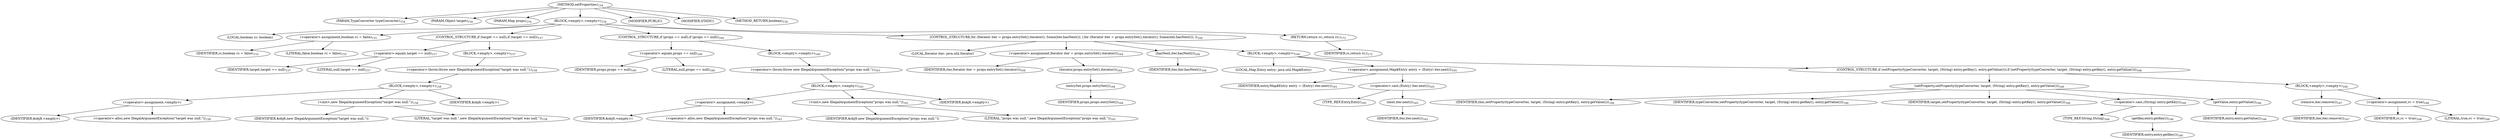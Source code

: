 digraph "setProperties" {  
"430" [label = <(METHOD,setProperties)<SUB>154</SUB>> ]
"431" [label = <(PARAM,TypeConverter typeConverter)<SUB>154</SUB>> ]
"432" [label = <(PARAM,Object target)<SUB>154</SUB>> ]
"433" [label = <(PARAM,Map props)<SUB>154</SUB>> ]
"434" [label = <(BLOCK,&lt;empty&gt;,&lt;empty&gt;)<SUB>154</SUB>> ]
"435" [label = <(LOCAL,boolean rc: boolean)> ]
"436" [label = <(&lt;operator&gt;.assignment,boolean rc = false)<SUB>155</SUB>> ]
"437" [label = <(IDENTIFIER,rc,boolean rc = false)<SUB>155</SUB>> ]
"438" [label = <(LITERAL,false,boolean rc = false)<SUB>155</SUB>> ]
"439" [label = <(CONTROL_STRUCTURE,if (target == null),if (target == null))<SUB>157</SUB>> ]
"440" [label = <(&lt;operator&gt;.equals,target == null)<SUB>157</SUB>> ]
"441" [label = <(IDENTIFIER,target,target == null)<SUB>157</SUB>> ]
"442" [label = <(LITERAL,null,target == null)<SUB>157</SUB>> ]
"443" [label = <(BLOCK,&lt;empty&gt;,&lt;empty&gt;)<SUB>157</SUB>> ]
"444" [label = <(&lt;operator&gt;.throw,throw new IllegalArgumentException(&quot;target was null.&quot;);)<SUB>158</SUB>> ]
"445" [label = <(BLOCK,&lt;empty&gt;,&lt;empty&gt;)<SUB>158</SUB>> ]
"446" [label = <(&lt;operator&gt;.assignment,&lt;empty&gt;)> ]
"447" [label = <(IDENTIFIER,$obj8,&lt;empty&gt;)> ]
"448" [label = <(&lt;operator&gt;.alloc,new IllegalArgumentException(&quot;target was null.&quot;))<SUB>158</SUB>> ]
"449" [label = <(&lt;init&gt;,new IllegalArgumentException(&quot;target was null.&quot;))<SUB>158</SUB>> ]
"450" [label = <(IDENTIFIER,$obj8,new IllegalArgumentException(&quot;target was null.&quot;))> ]
"451" [label = <(LITERAL,&quot;target was null.&quot;,new IllegalArgumentException(&quot;target was null.&quot;))<SUB>158</SUB>> ]
"452" [label = <(IDENTIFIER,$obj8,&lt;empty&gt;)> ]
"453" [label = <(CONTROL_STRUCTURE,if (props == null),if (props == null))<SUB>160</SUB>> ]
"454" [label = <(&lt;operator&gt;.equals,props == null)<SUB>160</SUB>> ]
"455" [label = <(IDENTIFIER,props,props == null)<SUB>160</SUB>> ]
"456" [label = <(LITERAL,null,props == null)<SUB>160</SUB>> ]
"457" [label = <(BLOCK,&lt;empty&gt;,&lt;empty&gt;)<SUB>160</SUB>> ]
"458" [label = <(&lt;operator&gt;.throw,throw new IllegalArgumentException(&quot;props was null.&quot;);)<SUB>161</SUB>> ]
"459" [label = <(BLOCK,&lt;empty&gt;,&lt;empty&gt;)<SUB>161</SUB>> ]
"460" [label = <(&lt;operator&gt;.assignment,&lt;empty&gt;)> ]
"461" [label = <(IDENTIFIER,$obj9,&lt;empty&gt;)> ]
"462" [label = <(&lt;operator&gt;.alloc,new IllegalArgumentException(&quot;props was null.&quot;))<SUB>161</SUB>> ]
"463" [label = <(&lt;init&gt;,new IllegalArgumentException(&quot;props was null.&quot;))<SUB>161</SUB>> ]
"464" [label = <(IDENTIFIER,$obj9,new IllegalArgumentException(&quot;props was null.&quot;))> ]
"465" [label = <(LITERAL,&quot;props was null.&quot;,new IllegalArgumentException(&quot;props was null.&quot;))<SUB>161</SUB>> ]
"466" [label = <(IDENTIFIER,$obj9,&lt;empty&gt;)> ]
"467" [label = <(CONTROL_STRUCTURE,for (Iterator iter = props.entrySet().iterator(); Some(iter.hasNext()); ),for (Iterator iter = props.entrySet().iterator(); Some(iter.hasNext()); ))<SUB>164</SUB>> ]
"468" [label = <(LOCAL,Iterator iter: java.util.Iterator)> ]
"469" [label = <(&lt;operator&gt;.assignment,Iterator iter = props.entrySet().iterator())<SUB>164</SUB>> ]
"470" [label = <(IDENTIFIER,iter,Iterator iter = props.entrySet().iterator())<SUB>164</SUB>> ]
"471" [label = <(iterator,props.entrySet().iterator())<SUB>164</SUB>> ]
"472" [label = <(entrySet,props.entrySet())<SUB>164</SUB>> ]
"473" [label = <(IDENTIFIER,props,props.entrySet())<SUB>164</SUB>> ]
"474" [label = <(hasNext,iter.hasNext())<SUB>164</SUB>> ]
"475" [label = <(IDENTIFIER,iter,iter.hasNext())<SUB>164</SUB>> ]
"476" [label = <(BLOCK,&lt;empty&gt;,&lt;empty&gt;)<SUB>164</SUB>> ]
"477" [label = <(LOCAL,Map.Entry entry: java.util.Map$Entry)> ]
"478" [label = <(&lt;operator&gt;.assignment,Map$Entry entry = (Entry) iter.next())<SUB>165</SUB>> ]
"479" [label = <(IDENTIFIER,entry,Map$Entry entry = (Entry) iter.next())<SUB>165</SUB>> ]
"480" [label = <(&lt;operator&gt;.cast,(Entry) iter.next())<SUB>165</SUB>> ]
"481" [label = <(TYPE_REF,Entry,Entry)<SUB>165</SUB>> ]
"482" [label = <(next,iter.next())<SUB>165</SUB>> ]
"483" [label = <(IDENTIFIER,iter,iter.next())<SUB>165</SUB>> ]
"484" [label = <(CONTROL_STRUCTURE,if (setProperty(typeConverter, target, (String) entry.getKey(), entry.getValue())),if (setProperty(typeConverter, target, (String) entry.getKey(), entry.getValue())))<SUB>166</SUB>> ]
"485" [label = <(setProperty,setProperty(typeConverter, target, (String) entry.getKey(), entry.getValue()))<SUB>166</SUB>> ]
"486" [label = <(IDENTIFIER,this,setProperty(typeConverter, target, (String) entry.getKey(), entry.getValue()))<SUB>166</SUB>> ]
"487" [label = <(IDENTIFIER,typeConverter,setProperty(typeConverter, target, (String) entry.getKey(), entry.getValue()))<SUB>166</SUB>> ]
"488" [label = <(IDENTIFIER,target,setProperty(typeConverter, target, (String) entry.getKey(), entry.getValue()))<SUB>166</SUB>> ]
"489" [label = <(&lt;operator&gt;.cast,(String) entry.getKey())<SUB>166</SUB>> ]
"490" [label = <(TYPE_REF,String,String)<SUB>166</SUB>> ]
"491" [label = <(getKey,entry.getKey())<SUB>166</SUB>> ]
"492" [label = <(IDENTIFIER,entry,entry.getKey())<SUB>166</SUB>> ]
"493" [label = <(getValue,entry.getValue())<SUB>166</SUB>> ]
"494" [label = <(IDENTIFIER,entry,entry.getValue())<SUB>166</SUB>> ]
"495" [label = <(BLOCK,&lt;empty&gt;,&lt;empty&gt;)<SUB>166</SUB>> ]
"496" [label = <(remove,iter.remove())<SUB>167</SUB>> ]
"497" [label = <(IDENTIFIER,iter,iter.remove())<SUB>167</SUB>> ]
"498" [label = <(&lt;operator&gt;.assignment,rc = true)<SUB>168</SUB>> ]
"499" [label = <(IDENTIFIER,rc,rc = true)<SUB>168</SUB>> ]
"500" [label = <(LITERAL,true,rc = true)<SUB>168</SUB>> ]
"501" [label = <(RETURN,return rc;,return rc;)<SUB>172</SUB>> ]
"502" [label = <(IDENTIFIER,rc,return rc;)<SUB>172</SUB>> ]
"503" [label = <(MODIFIER,PUBLIC)> ]
"504" [label = <(MODIFIER,STATIC)> ]
"505" [label = <(METHOD_RETURN,boolean)<SUB>154</SUB>> ]
  "430" -> "431" 
  "430" -> "432" 
  "430" -> "433" 
  "430" -> "434" 
  "430" -> "503" 
  "430" -> "504" 
  "430" -> "505" 
  "434" -> "435" 
  "434" -> "436" 
  "434" -> "439" 
  "434" -> "453" 
  "434" -> "467" 
  "434" -> "501" 
  "436" -> "437" 
  "436" -> "438" 
  "439" -> "440" 
  "439" -> "443" 
  "440" -> "441" 
  "440" -> "442" 
  "443" -> "444" 
  "444" -> "445" 
  "445" -> "446" 
  "445" -> "449" 
  "445" -> "452" 
  "446" -> "447" 
  "446" -> "448" 
  "449" -> "450" 
  "449" -> "451" 
  "453" -> "454" 
  "453" -> "457" 
  "454" -> "455" 
  "454" -> "456" 
  "457" -> "458" 
  "458" -> "459" 
  "459" -> "460" 
  "459" -> "463" 
  "459" -> "466" 
  "460" -> "461" 
  "460" -> "462" 
  "463" -> "464" 
  "463" -> "465" 
  "467" -> "468" 
  "467" -> "469" 
  "467" -> "474" 
  "467" -> "476" 
  "469" -> "470" 
  "469" -> "471" 
  "471" -> "472" 
  "472" -> "473" 
  "474" -> "475" 
  "476" -> "477" 
  "476" -> "478" 
  "476" -> "484" 
  "478" -> "479" 
  "478" -> "480" 
  "480" -> "481" 
  "480" -> "482" 
  "482" -> "483" 
  "484" -> "485" 
  "484" -> "495" 
  "485" -> "486" 
  "485" -> "487" 
  "485" -> "488" 
  "485" -> "489" 
  "485" -> "493" 
  "489" -> "490" 
  "489" -> "491" 
  "491" -> "492" 
  "493" -> "494" 
  "495" -> "496" 
  "495" -> "498" 
  "496" -> "497" 
  "498" -> "499" 
  "498" -> "500" 
  "501" -> "502" 
}
